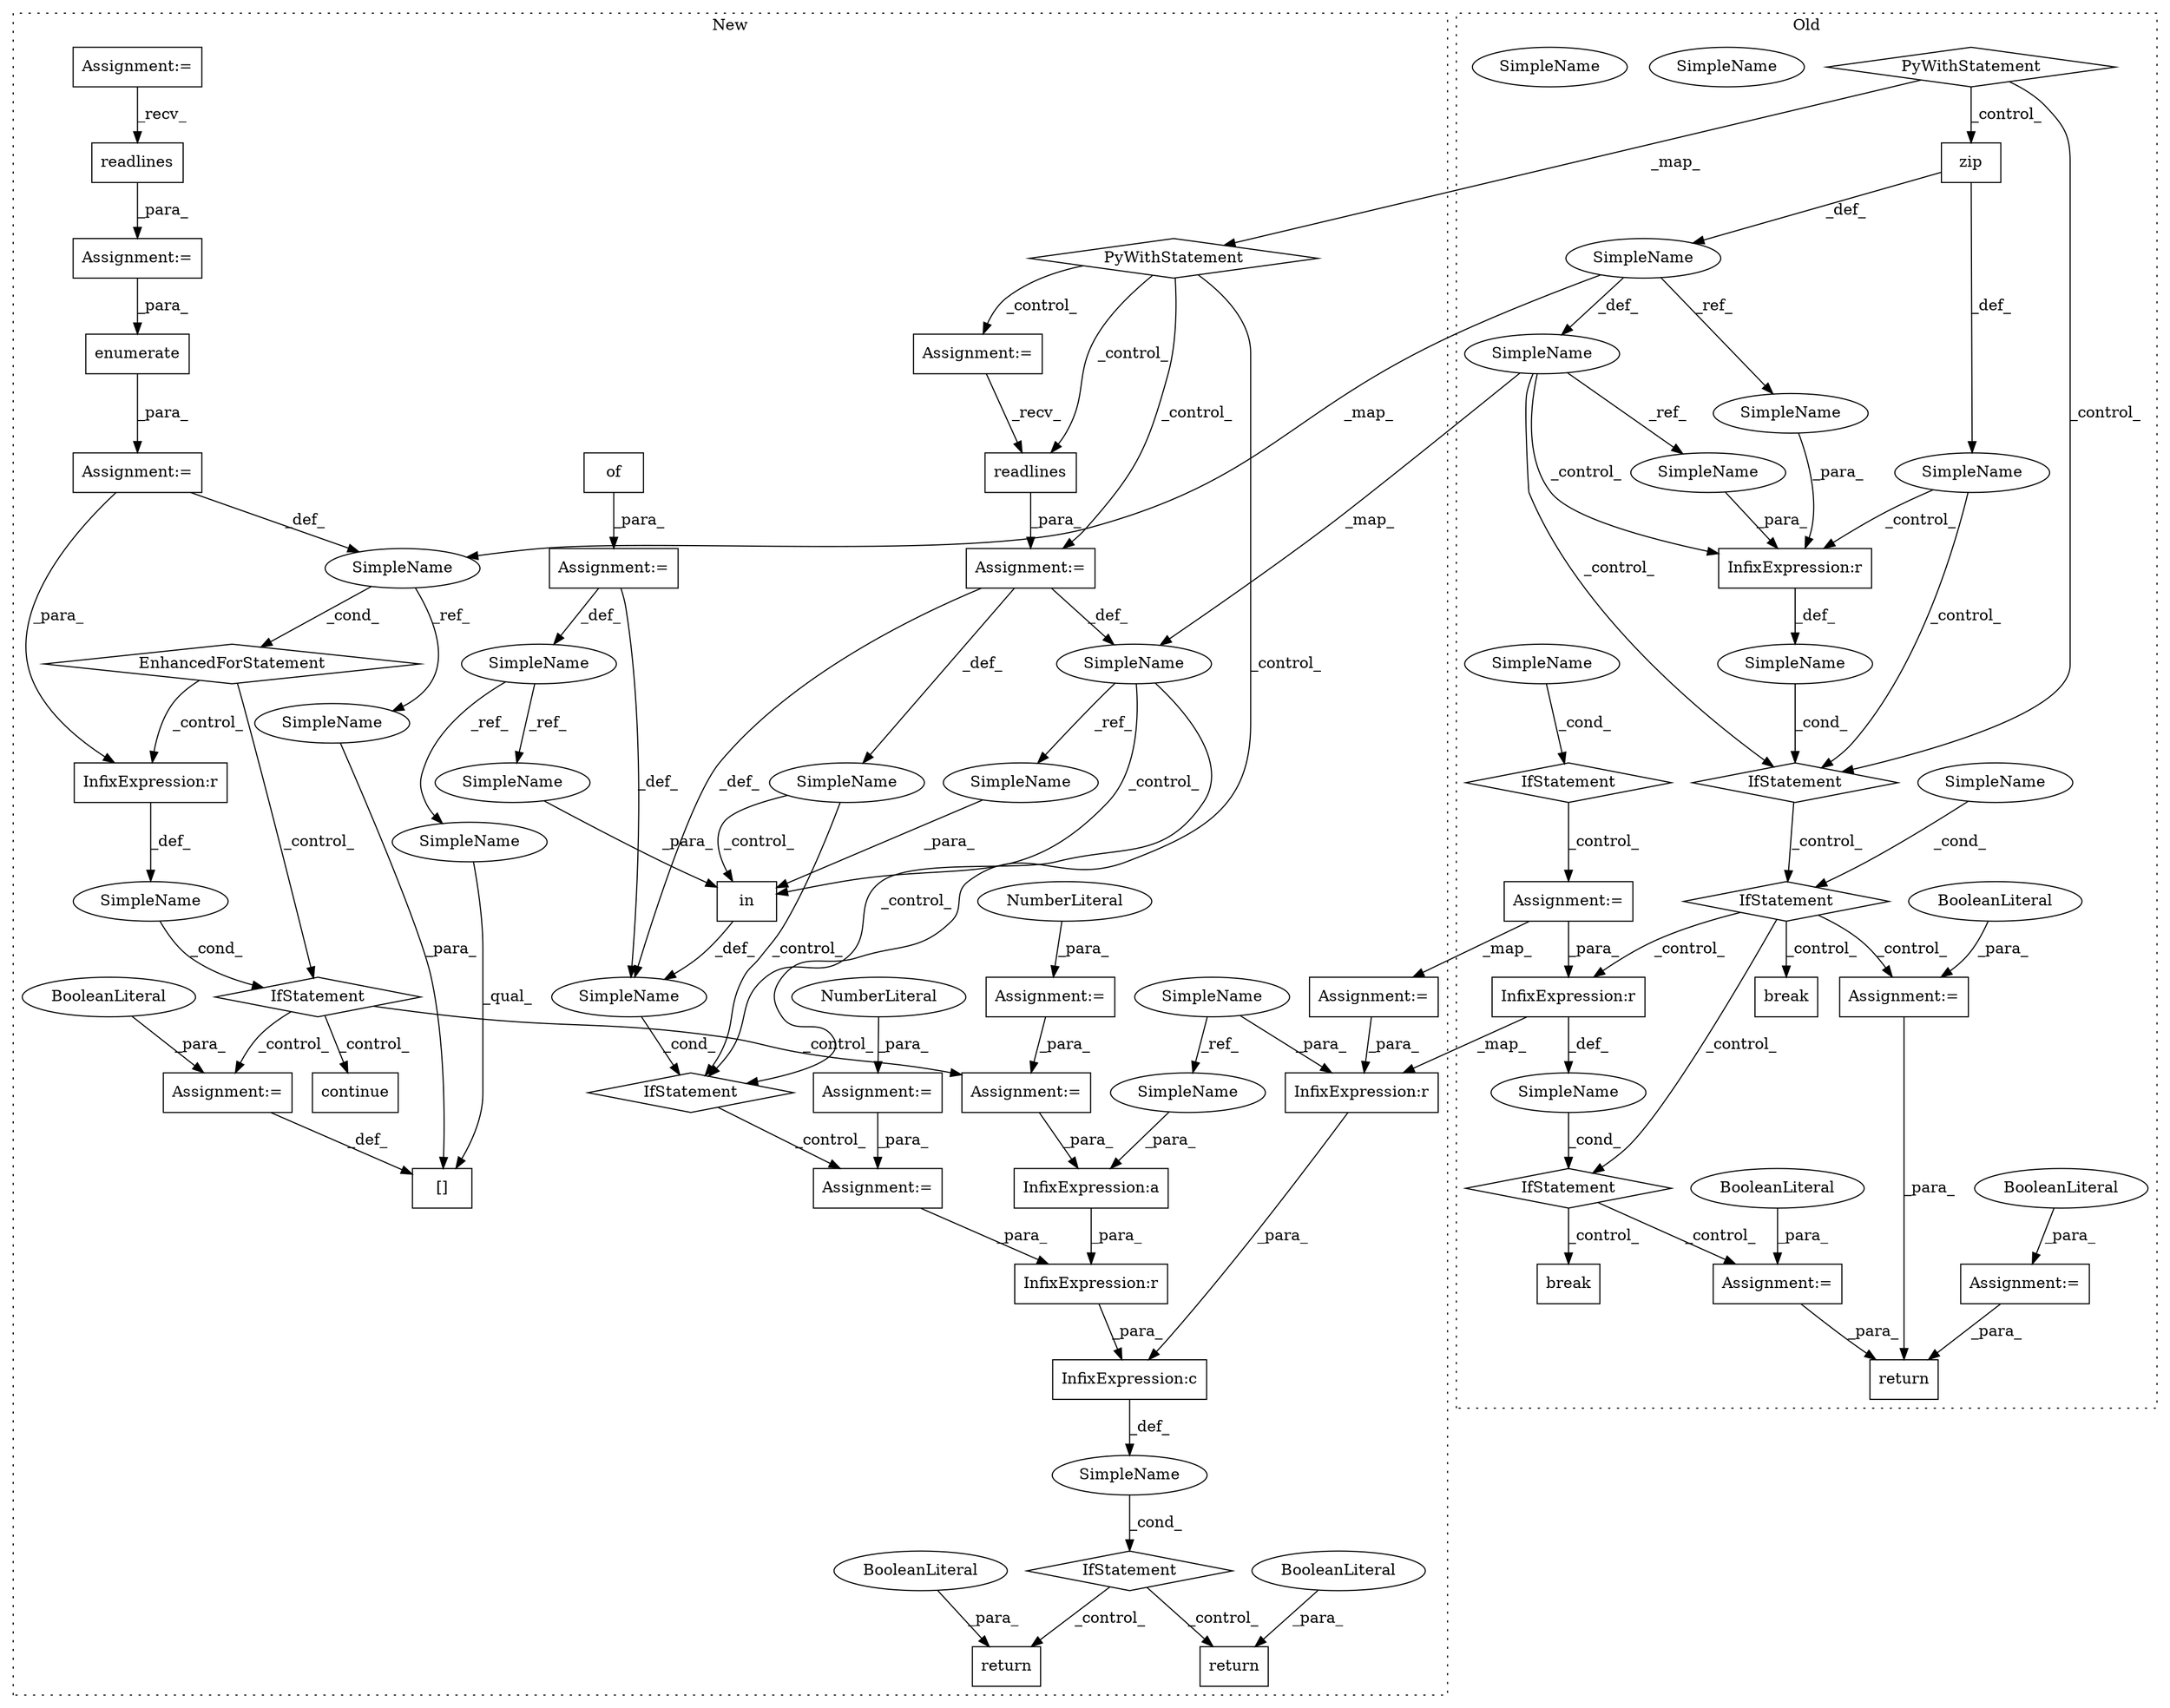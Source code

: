 digraph G {
subgraph cluster0 {
1 [label="break" a="10" s="1049" l="6" shape="box"];
3 [label="IfStatement" a="25" s="810,820" l="4,2" shape="diamond"];
4 [label="SimpleName" a="42" s="" l="" shape="ellipse"];
8 [label="Assignment:=" a="7" s="1027" l="1" shape="box"];
9 [label="IfStatement" a="25" s="892,914" l="4,2" shape="diamond"];
10 [label="BooleanLiteral" a="9" s="1028" l="5" shape="ellipse"];
13 [label="SimpleName" a="42" s="" l="" shape="ellipse"];
17 [label="zip" a="32" s="711,734" l="4,1" shape="box"];
21 [label="break" a="10" s="963" l="6" shape="box"];
24 [label="InfixExpression:r" a="27" s="906" l="3" shape="box"];
25 [label="InfixExpression:r" a="27" s="815" l="4" shape="box"];
28 [label="SimpleName" a="42" s="680" l="1" shape="ellipse"];
32 [label="PyWithStatement" a="104" s="541,562" l="10,2" shape="diamond"];
35 [label="SimpleName" a="42" s="697" l="1" shape="ellipse"];
38 [label="IfStatement" a="25" s="445,454" l="4,2" shape="diamond"];
41 [label="SimpleName" a="42" s="" l="" shape="ellipse"];
42 [label="IfStatement" a="25" s="836,845" l="4,2" shape="diamond"];
43 [label="SimpleName" a="42" s="840" l="5" shape="ellipse"];
57 [label="Assignment:=" a="7" s="939" l="1" shape="box"];
58 [label="BooleanLiteral" a="9" s="940" l="5" shape="ellipse"];
61 [label="SimpleName" a="42" s="449" l="5" shape="ellipse"];
62 [label="Assignment:=" a="7" s="474" l="1" shape="box"];
65 [label="return" a="41" s="1110" l="7" shape="box"];
66 [label="Assignment:=" a="7" s="434" l="1" shape="box"];
67 [label="BooleanLiteral" a="9" s="435" l="4" shape="ellipse"];
72 [label="SimpleName" a="42" s="819" l="1" shape="ellipse"];
75 [label="SimpleName" a="42" s="814" l="1" shape="ellipse"];
77 [label="SimpleName" a="42" s="449" l="5" shape="ellipse"];
78 [label="SimpleName" a="42" s="840" l="5" shape="ellipse"];
label = "Old";
style="dotted";
}
subgraph cluster1 {
2 [label="continue" a="18" s="893" l="9" shape="box"];
5 [label="IfStatement" a="25" s="867,879" l="4,2" shape="diamond"];
6 [label="SimpleName" a="42" s="" l="" shape="ellipse"];
7 [label="Assignment:=" a="7" s="943" l="1" shape="box"];
11 [label="BooleanLiteral" a="9" s="944" l="4" shape="ellipse"];
12 [label="Assignment:=" a="7" s="974" l="2" shape="box"];
14 [label="InfixExpression:r" a="27" s="872" l="3" shape="box"];
15 [label="Assignment:=" a="7" s="690" l="9" shape="box"];
16 [label="EnhancedForStatement" a="70" s="749,855" l="69,2" shape="diamond"];
18 [label="InfixExpression:a" a="27" s="1447" l="3" shape="box"];
19 [label="[]" a="2" s="921,942" l="17,1" shape="box"];
20 [label="InfixExpression:c" a="27" s="1425" l="4" shape="box"];
22 [label="SimpleName" a="42" s="370" l="5" shape="ellipse"];
23 [label="InfixExpression:r" a="27" s="1416" l="3" shape="box"];
26 [label="InfixExpression:r" a="27" s="1456" l="4" shape="box"];
27 [label="SimpleName" a="42" s="825" l="4" shape="ellipse"];
29 [label="of" a="32" s="583" l="4" shape="box"];
30 [label="in" a="105" s="1280" l="24" shape="box"];
31 [label="PyWithStatement" a="104" s="997,1022" l="10,2" shape="diamond"];
33 [label="SimpleName" a="42" s="" l="" shape="ellipse"];
34 [label="IfStatement" a="25" s="1268,1304" l="12,2" shape="diamond"];
36 [label="SimpleName" a="42" s="1172" l="4" shape="ellipse"];
37 [label="IfStatement" a="25" s="1401,1468" l="4,2" shape="diamond"];
39 [label="SimpleName" a="42" s="562" l="16" shape="ellipse"];
40 [label="enumerate" a="32" s="832,854" l="10,1" shape="box"];
44 [label="SimpleName" a="42" s="" l="" shape="ellipse"];
45 [label="Assignment:=" a="7" s="1325" l="2" shape="box"];
46 [label="SimpleName" a="42" s="" l="" shape="ellipse"];
47 [label="return" a="41" s="1478" l="7" shape="box"];
48 [label="BooleanLiteral" a="9" s="1485" l="4" shape="ellipse"];
49 [label="Assignment:=" a="7" s="1037" l="9" shape="box"];
50 [label="Assignment:=" a="7" s="719" l="1" shape="box"];
51 [label="Assignment:=" a="7" s="578" l="1" shape="box"];
52 [label="Assignment:=" a="7" s="642" l="1" shape="box"];
53 [label="NumberLiteral" a="34" s="643" l="1" shape="ellipse"];
54 [label="Assignment:=" a="7" s="618" l="1" shape="box"];
55 [label="NumberLiteral" a="34" s="619" l="1" shape="ellipse"];
56 [label="Assignment:=" a="7" s="1066" l="1" shape="box"];
59 [label="readlines" a="32" s="1077" l="11" shape="box"];
60 [label="Assignment:=" a="7" s="749,855" l="69,2" shape="box"];
63 [label="Assignment:=" a="7" s="603" l="1" shape="box"];
64 [label="readlines" a="32" s="730" l="11" shape="box"];
68 [label="return" a="41" s="1511" l="7" shape="box"];
69 [label="BooleanLiteral" a="9" s="1518" l="5" shape="ellipse"];
70 [label="SimpleName" a="42" s="1288" l="16" shape="ellipse"];
71 [label="SimpleName" a="42" s="921" l="16" shape="ellipse"];
73 [label="SimpleName" a="42" s="938" l="4" shape="ellipse"];
74 [label="SimpleName" a="42" s="1450" l="5" shape="ellipse"];
76 [label="SimpleName" a="42" s="1280" l="4" shape="ellipse"];
label = "New";
style="dotted";
}
3 -> 42 [label="_control_"];
4 -> 3 [label="_cond_"];
5 -> 12 [label="_control_"];
5 -> 2 [label="_control_"];
5 -> 7 [label="_control_"];
6 -> 5 [label="_cond_"];
7 -> 19 [label="_def_"];
8 -> 65 [label="_para_"];
9 -> 21 [label="_control_"];
9 -> 57 [label="_control_"];
10 -> 8 [label="_para_"];
11 -> 7 [label="_para_"];
12 -> 18 [label="_para_"];
13 -> 3 [label="_control_"];
13 -> 25 [label="_control_"];
14 -> 6 [label="_def_"];
15 -> 64 [label="_recv_"];
16 -> 14 [label="_control_"];
16 -> 5 [label="_control_"];
17 -> 28 [label="_def_"];
17 -> 13 [label="_def_"];
18 -> 26 [label="_para_"];
20 -> 46 [label="_def_"];
22 -> 23 [label="_para_"];
22 -> 74 [label="_ref_"];
23 -> 20 [label="_para_"];
24 -> 23 [label="_map_"];
24 -> 41 [label="_def_"];
25 -> 4 [label="_def_"];
26 -> 20 [label="_para_"];
27 -> 73 [label="_ref_"];
27 -> 16 [label="_cond_"];
28 -> 35 [label="_def_"];
28 -> 27 [label="_map_"];
28 -> 75 [label="_ref_"];
29 -> 51 [label="_para_"];
30 -> 44 [label="_def_"];
31 -> 34 [label="_control_"];
31 -> 49 [label="_control_"];
31 -> 56 [label="_control_"];
31 -> 59 [label="_control_"];
32 -> 31 [label="_map_"];
32 -> 17 [label="_control_"];
32 -> 3 [label="_control_"];
33 -> 30 [label="_control_"];
33 -> 34 [label="_control_"];
34 -> 45 [label="_control_"];
35 -> 3 [label="_control_"];
35 -> 36 [label="_map_"];
35 -> 25 [label="_control_"];
35 -> 72 [label="_ref_"];
36 -> 30 [label="_control_"];
36 -> 76 [label="_ref_"];
36 -> 34 [label="_control_"];
37 -> 47 [label="_control_"];
37 -> 68 [label="_control_"];
38 -> 62 [label="_control_"];
39 -> 71 [label="_ref_"];
39 -> 70 [label="_ref_"];
40 -> 60 [label="_para_"];
41 -> 9 [label="_cond_"];
42 -> 24 [label="_control_"];
42 -> 1 [label="_control_"];
42 -> 8 [label="_control_"];
42 -> 9 [label="_control_"];
44 -> 34 [label="_cond_"];
45 -> 26 [label="_para_"];
46 -> 37 [label="_cond_"];
48 -> 47 [label="_para_"];
49 -> 59 [label="_recv_"];
50 -> 40 [label="_para_"];
51 -> 44 [label="_def_"];
51 -> 39 [label="_def_"];
52 -> 12 [label="_para_"];
53 -> 52 [label="_para_"];
54 -> 45 [label="_para_"];
55 -> 54 [label="_para_"];
56 -> 33 [label="_def_"];
56 -> 44 [label="_def_"];
56 -> 36 [label="_def_"];
57 -> 65 [label="_para_"];
58 -> 57 [label="_para_"];
59 -> 56 [label="_para_"];
60 -> 27 [label="_def_"];
60 -> 14 [label="_para_"];
62 -> 24 [label="_para_"];
62 -> 63 [label="_map_"];
63 -> 23 [label="_para_"];
64 -> 50 [label="_para_"];
66 -> 65 [label="_para_"];
67 -> 66 [label="_para_"];
69 -> 68 [label="_para_"];
70 -> 30 [label="_para_"];
71 -> 19 [label="_qual_"];
72 -> 25 [label="_para_"];
73 -> 19 [label="_para_"];
74 -> 18 [label="_para_"];
75 -> 25 [label="_para_"];
76 -> 30 [label="_para_"];
77 -> 38 [label="_cond_"];
78 -> 42 [label="_cond_"];
}